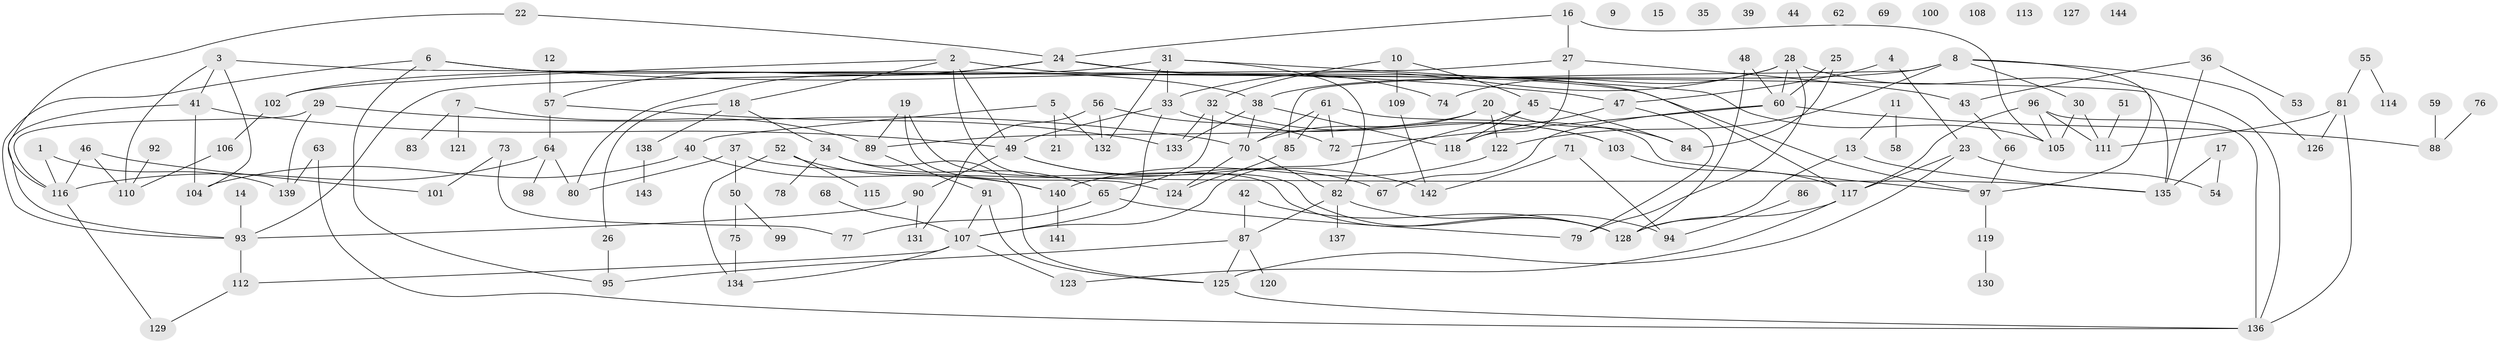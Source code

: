 // Generated by graph-tools (version 1.1) at 2025/00/03/09/25 03:00:43]
// undirected, 144 vertices, 199 edges
graph export_dot {
graph [start="1"]
  node [color=gray90,style=filled];
  1;
  2;
  3;
  4;
  5;
  6;
  7;
  8;
  9;
  10;
  11;
  12;
  13;
  14;
  15;
  16;
  17;
  18;
  19;
  20;
  21;
  22;
  23;
  24;
  25;
  26;
  27;
  28;
  29;
  30;
  31;
  32;
  33;
  34;
  35;
  36;
  37;
  38;
  39;
  40;
  41;
  42;
  43;
  44;
  45;
  46;
  47;
  48;
  49;
  50;
  51;
  52;
  53;
  54;
  55;
  56;
  57;
  58;
  59;
  60;
  61;
  62;
  63;
  64;
  65;
  66;
  67;
  68;
  69;
  70;
  71;
  72;
  73;
  74;
  75;
  76;
  77;
  78;
  79;
  80;
  81;
  82;
  83;
  84;
  85;
  86;
  87;
  88;
  89;
  90;
  91;
  92;
  93;
  94;
  95;
  96;
  97;
  98;
  99;
  100;
  101;
  102;
  103;
  104;
  105;
  106;
  107;
  108;
  109;
  110;
  111;
  112;
  113;
  114;
  115;
  116;
  117;
  118;
  119;
  120;
  121;
  122;
  123;
  124;
  125;
  126;
  127;
  128;
  129;
  130;
  131;
  132;
  133;
  134;
  135;
  136;
  137;
  138;
  139;
  140;
  141;
  142;
  143;
  144;
  1 -- 116;
  1 -- 139;
  2 -- 18;
  2 -- 49;
  2 -- 97;
  2 -- 102;
  2 -- 128;
  3 -- 41;
  3 -- 104;
  3 -- 110;
  3 -- 135;
  4 -- 23;
  4 -- 47;
  5 -- 21;
  5 -- 40;
  5 -- 132;
  6 -- 38;
  6 -- 47;
  6 -- 93;
  6 -- 95;
  7 -- 83;
  7 -- 89;
  7 -- 121;
  8 -- 30;
  8 -- 38;
  8 -- 85;
  8 -- 97;
  8 -- 122;
  8 -- 126;
  10 -- 32;
  10 -- 45;
  10 -- 109;
  11 -- 13;
  11 -- 58;
  12 -- 57;
  13 -- 128;
  13 -- 135;
  14 -- 93;
  16 -- 24;
  16 -- 27;
  16 -- 105;
  17 -- 54;
  17 -- 135;
  18 -- 26;
  18 -- 34;
  18 -- 138;
  19 -- 89;
  19 -- 124;
  19 -- 128;
  20 -- 70;
  20 -- 84;
  20 -- 89;
  20 -- 122;
  22 -- 24;
  22 -- 116;
  23 -- 54;
  23 -- 117;
  23 -- 125;
  24 -- 57;
  24 -- 74;
  24 -- 80;
  24 -- 117;
  25 -- 60;
  25 -- 84;
  26 -- 95;
  27 -- 43;
  27 -- 93;
  27 -- 118;
  28 -- 33;
  28 -- 60;
  28 -- 74;
  28 -- 79;
  28 -- 136;
  29 -- 70;
  29 -- 116;
  29 -- 139;
  30 -- 105;
  30 -- 111;
  31 -- 33;
  31 -- 82;
  31 -- 102;
  31 -- 105;
  31 -- 132;
  32 -- 65;
  32 -- 103;
  32 -- 133;
  33 -- 49;
  33 -- 103;
  33 -- 107;
  34 -- 65;
  34 -- 78;
  34 -- 125;
  36 -- 43;
  36 -- 53;
  36 -- 135;
  37 -- 50;
  37 -- 80;
  37 -- 135;
  38 -- 70;
  38 -- 118;
  38 -- 133;
  40 -- 104;
  40 -- 140;
  41 -- 49;
  41 -- 93;
  41 -- 104;
  42 -- 87;
  42 -- 128;
  43 -- 66;
  45 -- 84;
  45 -- 107;
  45 -- 118;
  46 -- 101;
  46 -- 110;
  46 -- 116;
  47 -- 79;
  47 -- 118;
  48 -- 60;
  48 -- 128;
  49 -- 67;
  49 -- 90;
  49 -- 142;
  50 -- 75;
  50 -- 99;
  51 -- 111;
  52 -- 115;
  52 -- 134;
  52 -- 140;
  55 -- 81;
  55 -- 114;
  56 -- 72;
  56 -- 131;
  56 -- 132;
  57 -- 64;
  57 -- 133;
  59 -- 88;
  60 -- 67;
  60 -- 72;
  60 -- 88;
  61 -- 70;
  61 -- 72;
  61 -- 85;
  61 -- 97;
  63 -- 136;
  63 -- 139;
  64 -- 80;
  64 -- 98;
  64 -- 116;
  65 -- 77;
  65 -- 79;
  66 -- 97;
  68 -- 107;
  70 -- 82;
  70 -- 124;
  71 -- 94;
  71 -- 142;
  73 -- 77;
  73 -- 101;
  75 -- 134;
  76 -- 88;
  81 -- 111;
  81 -- 126;
  81 -- 136;
  82 -- 87;
  82 -- 94;
  82 -- 137;
  85 -- 124;
  86 -- 94;
  87 -- 95;
  87 -- 120;
  87 -- 125;
  89 -- 91;
  90 -- 93;
  90 -- 131;
  91 -- 107;
  91 -- 125;
  92 -- 110;
  93 -- 112;
  96 -- 105;
  96 -- 111;
  96 -- 117;
  96 -- 136;
  97 -- 119;
  102 -- 106;
  103 -- 117;
  106 -- 110;
  107 -- 112;
  107 -- 123;
  107 -- 134;
  109 -- 142;
  112 -- 129;
  116 -- 129;
  117 -- 123;
  117 -- 128;
  119 -- 130;
  122 -- 140;
  125 -- 136;
  138 -- 143;
  140 -- 141;
}
